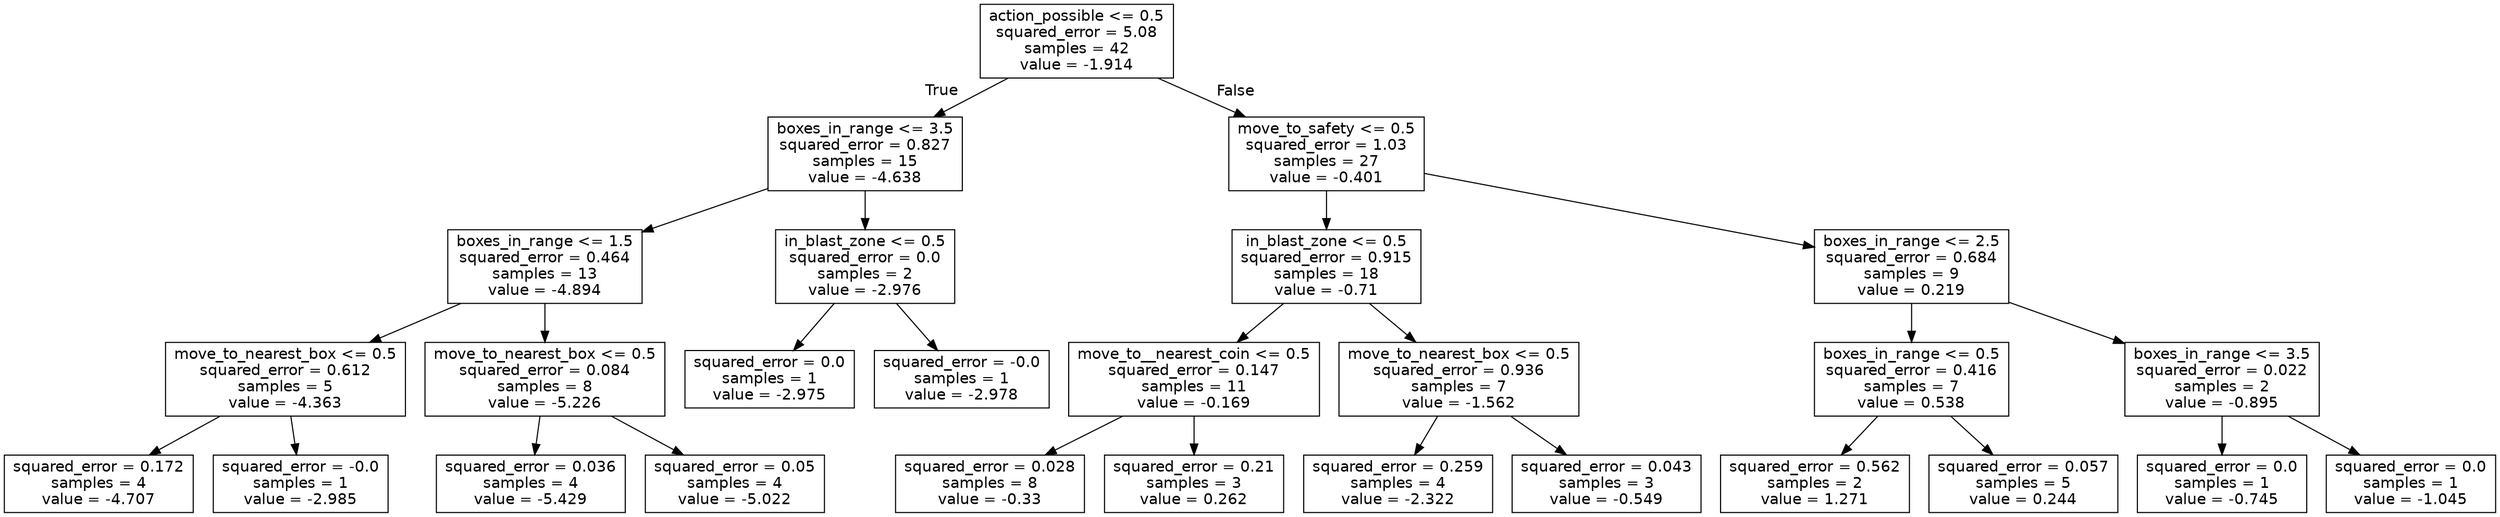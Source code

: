 digraph Tree {
node [shape=box, fontname="helvetica"] ;
edge [fontname="helvetica"] ;
0 [label="action_possible <= 0.5\nsquared_error = 5.08\nsamples = 42\nvalue = -1.914"] ;
1 [label="boxes_in_range <= 3.5\nsquared_error = 0.827\nsamples = 15\nvalue = -4.638"] ;
0 -> 1 [labeldistance=2.5, labelangle=45, headlabel="True"] ;
2 [label="boxes_in_range <= 1.5\nsquared_error = 0.464\nsamples = 13\nvalue = -4.894"] ;
1 -> 2 ;
3 [label="move_to_nearest_box <= 0.5\nsquared_error = 0.612\nsamples = 5\nvalue = -4.363"] ;
2 -> 3 ;
4 [label="squared_error = 0.172\nsamples = 4\nvalue = -4.707"] ;
3 -> 4 ;
5 [label="squared_error = -0.0\nsamples = 1\nvalue = -2.985"] ;
3 -> 5 ;
6 [label="move_to_nearest_box <= 0.5\nsquared_error = 0.084\nsamples = 8\nvalue = -5.226"] ;
2 -> 6 ;
7 [label="squared_error = 0.036\nsamples = 4\nvalue = -5.429"] ;
6 -> 7 ;
8 [label="squared_error = 0.05\nsamples = 4\nvalue = -5.022"] ;
6 -> 8 ;
9 [label="in_blast_zone <= 0.5\nsquared_error = 0.0\nsamples = 2\nvalue = -2.976"] ;
1 -> 9 ;
10 [label="squared_error = 0.0\nsamples = 1\nvalue = -2.975"] ;
9 -> 10 ;
11 [label="squared_error = -0.0\nsamples = 1\nvalue = -2.978"] ;
9 -> 11 ;
12 [label="move_to_safety <= 0.5\nsquared_error = 1.03\nsamples = 27\nvalue = -0.401"] ;
0 -> 12 [labeldistance=2.5, labelangle=-45, headlabel="False"] ;
13 [label="in_blast_zone <= 0.5\nsquared_error = 0.915\nsamples = 18\nvalue = -0.71"] ;
12 -> 13 ;
14 [label="move_to__nearest_coin <= 0.5\nsquared_error = 0.147\nsamples = 11\nvalue = -0.169"] ;
13 -> 14 ;
15 [label="squared_error = 0.028\nsamples = 8\nvalue = -0.33"] ;
14 -> 15 ;
16 [label="squared_error = 0.21\nsamples = 3\nvalue = 0.262"] ;
14 -> 16 ;
17 [label="move_to_nearest_box <= 0.5\nsquared_error = 0.936\nsamples = 7\nvalue = -1.562"] ;
13 -> 17 ;
18 [label="squared_error = 0.259\nsamples = 4\nvalue = -2.322"] ;
17 -> 18 ;
19 [label="squared_error = 0.043\nsamples = 3\nvalue = -0.549"] ;
17 -> 19 ;
20 [label="boxes_in_range <= 2.5\nsquared_error = 0.684\nsamples = 9\nvalue = 0.219"] ;
12 -> 20 ;
21 [label="boxes_in_range <= 0.5\nsquared_error = 0.416\nsamples = 7\nvalue = 0.538"] ;
20 -> 21 ;
22 [label="squared_error = 0.562\nsamples = 2\nvalue = 1.271"] ;
21 -> 22 ;
23 [label="squared_error = 0.057\nsamples = 5\nvalue = 0.244"] ;
21 -> 23 ;
24 [label="boxes_in_range <= 3.5\nsquared_error = 0.022\nsamples = 2\nvalue = -0.895"] ;
20 -> 24 ;
25 [label="squared_error = 0.0\nsamples = 1\nvalue = -0.745"] ;
24 -> 25 ;
26 [label="squared_error = 0.0\nsamples = 1\nvalue = -1.045"] ;
24 -> 26 ;
}